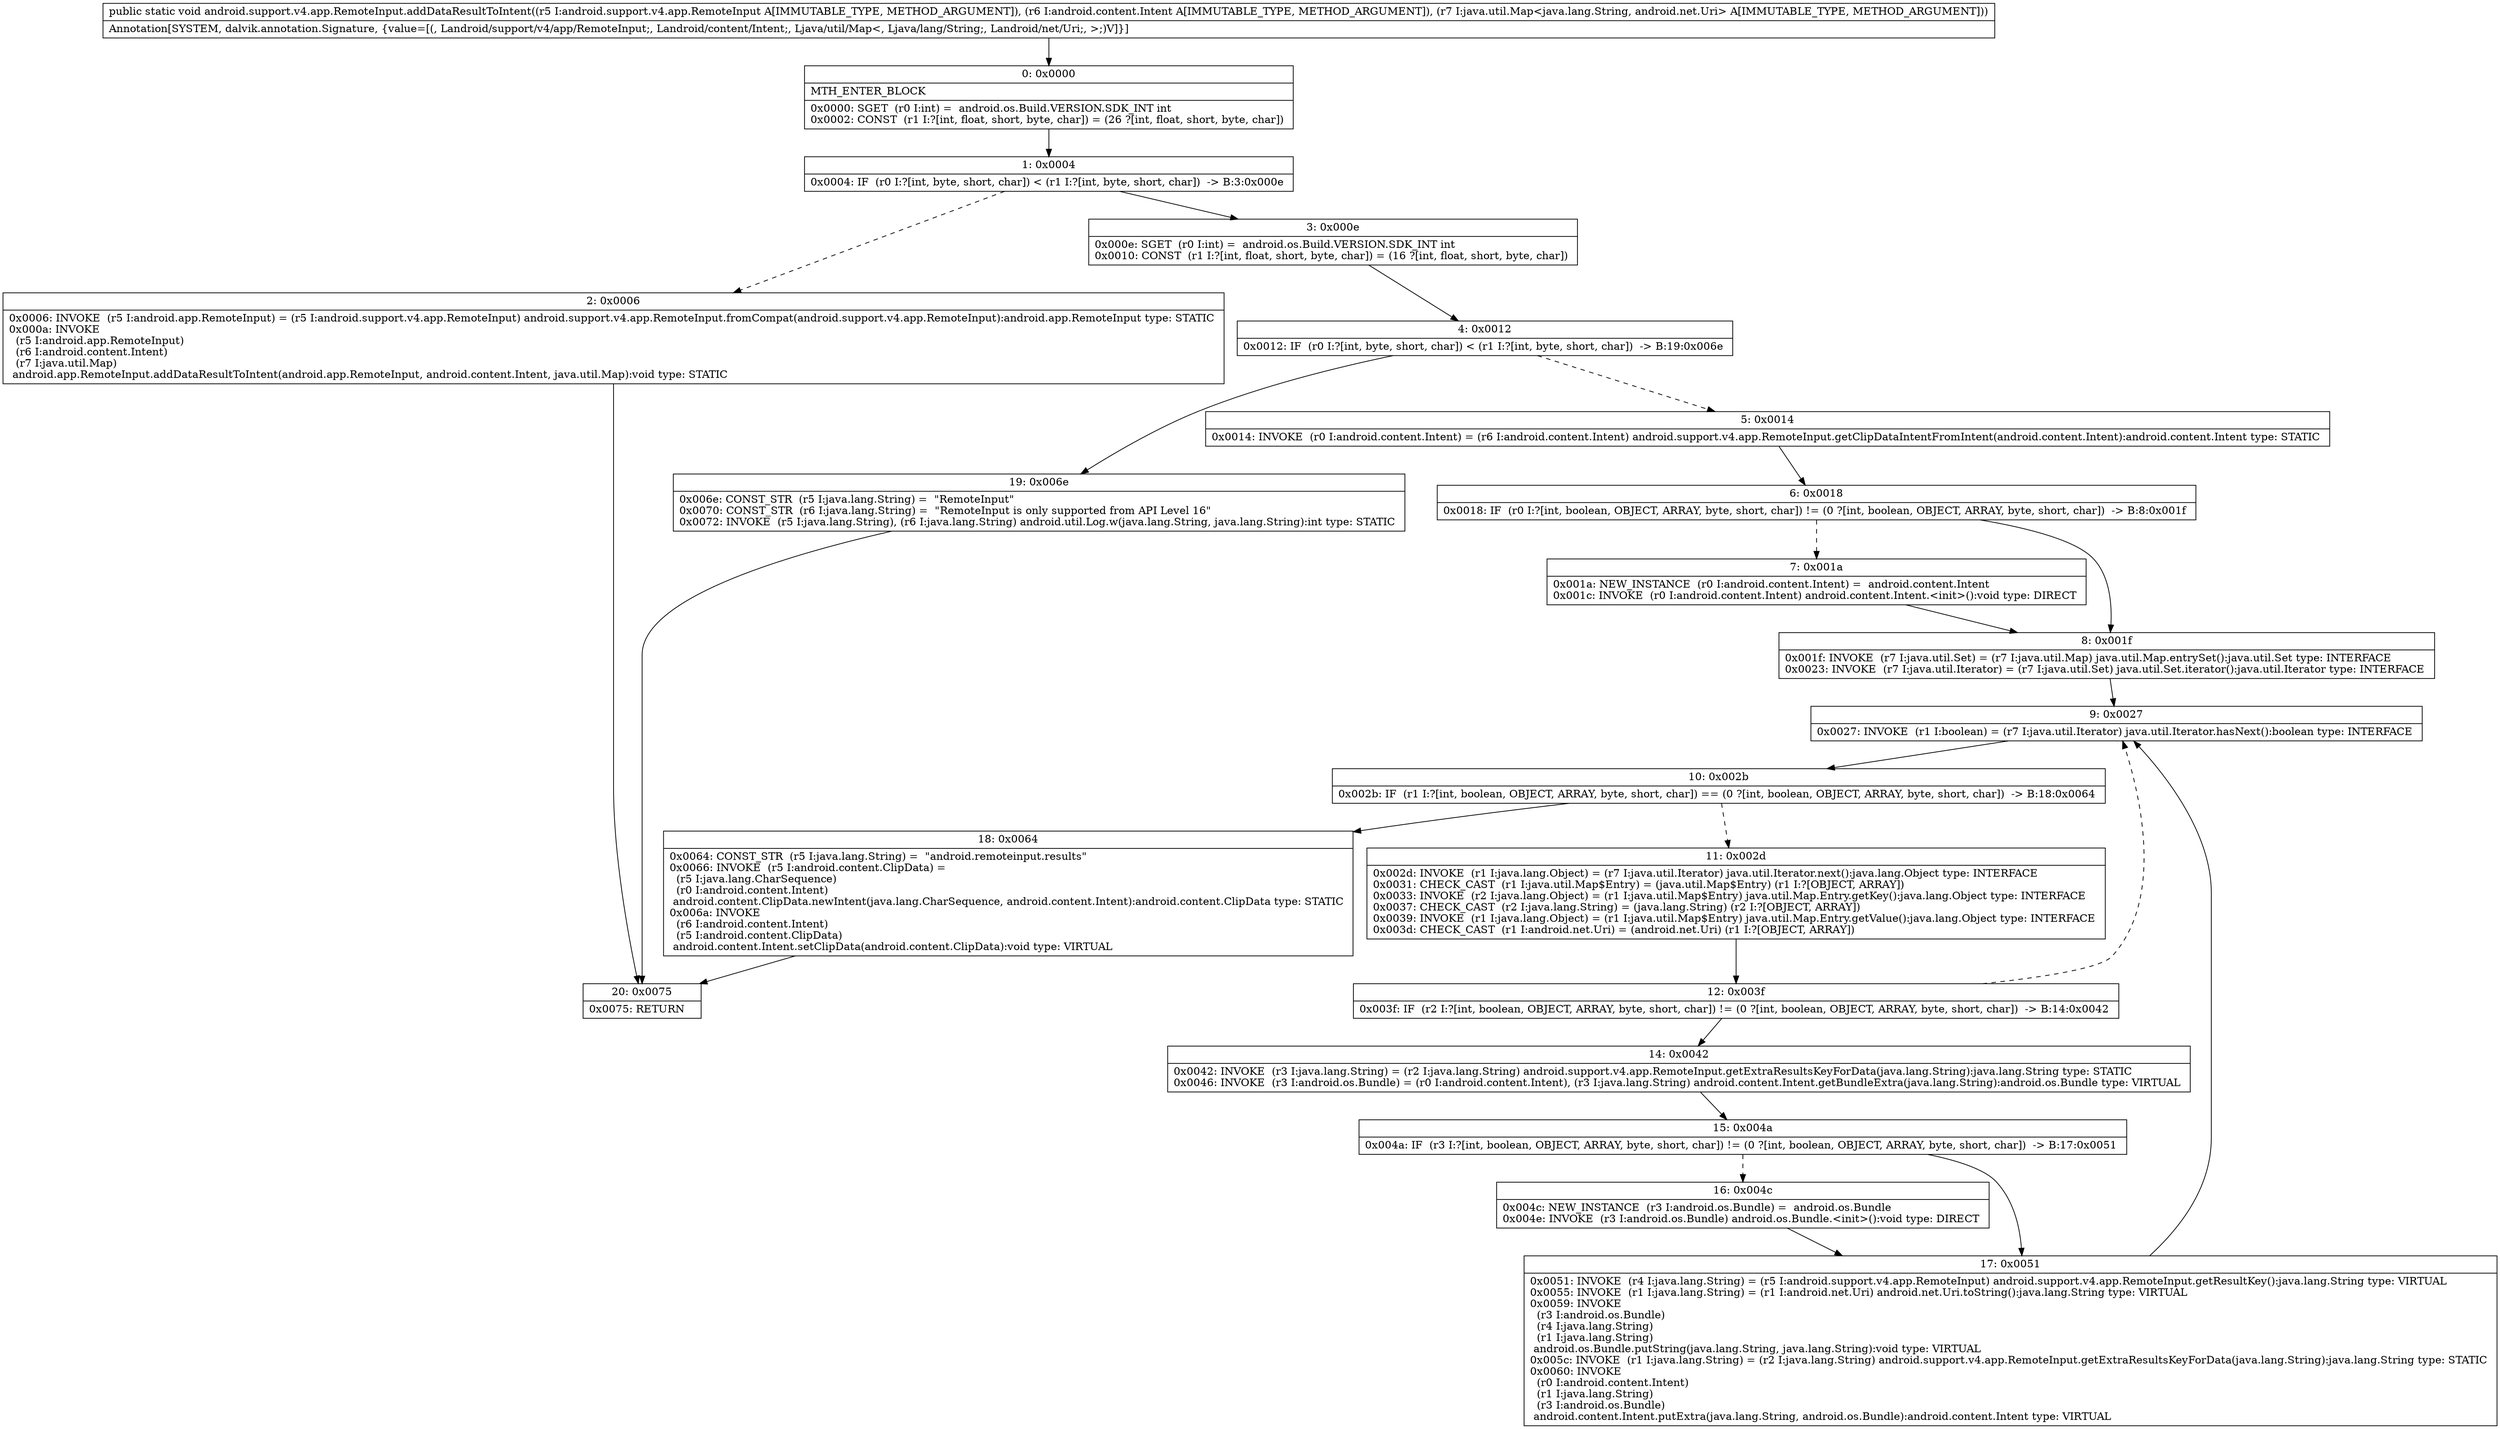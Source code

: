 digraph "CFG forandroid.support.v4.app.RemoteInput.addDataResultToIntent(Landroid\/support\/v4\/app\/RemoteInput;Landroid\/content\/Intent;Ljava\/util\/Map;)V" {
Node_0 [shape=record,label="{0\:\ 0x0000|MTH_ENTER_BLOCK\l|0x0000: SGET  (r0 I:int) =  android.os.Build.VERSION.SDK_INT int \l0x0002: CONST  (r1 I:?[int, float, short, byte, char]) = (26 ?[int, float, short, byte, char]) \l}"];
Node_1 [shape=record,label="{1\:\ 0x0004|0x0004: IF  (r0 I:?[int, byte, short, char]) \< (r1 I:?[int, byte, short, char])  \-\> B:3:0x000e \l}"];
Node_2 [shape=record,label="{2\:\ 0x0006|0x0006: INVOKE  (r5 I:android.app.RemoteInput) = (r5 I:android.support.v4.app.RemoteInput) android.support.v4.app.RemoteInput.fromCompat(android.support.v4.app.RemoteInput):android.app.RemoteInput type: STATIC \l0x000a: INVOKE  \l  (r5 I:android.app.RemoteInput)\l  (r6 I:android.content.Intent)\l  (r7 I:java.util.Map)\l android.app.RemoteInput.addDataResultToIntent(android.app.RemoteInput, android.content.Intent, java.util.Map):void type: STATIC \l}"];
Node_3 [shape=record,label="{3\:\ 0x000e|0x000e: SGET  (r0 I:int) =  android.os.Build.VERSION.SDK_INT int \l0x0010: CONST  (r1 I:?[int, float, short, byte, char]) = (16 ?[int, float, short, byte, char]) \l}"];
Node_4 [shape=record,label="{4\:\ 0x0012|0x0012: IF  (r0 I:?[int, byte, short, char]) \< (r1 I:?[int, byte, short, char])  \-\> B:19:0x006e \l}"];
Node_5 [shape=record,label="{5\:\ 0x0014|0x0014: INVOKE  (r0 I:android.content.Intent) = (r6 I:android.content.Intent) android.support.v4.app.RemoteInput.getClipDataIntentFromIntent(android.content.Intent):android.content.Intent type: STATIC \l}"];
Node_6 [shape=record,label="{6\:\ 0x0018|0x0018: IF  (r0 I:?[int, boolean, OBJECT, ARRAY, byte, short, char]) != (0 ?[int, boolean, OBJECT, ARRAY, byte, short, char])  \-\> B:8:0x001f \l}"];
Node_7 [shape=record,label="{7\:\ 0x001a|0x001a: NEW_INSTANCE  (r0 I:android.content.Intent) =  android.content.Intent \l0x001c: INVOKE  (r0 I:android.content.Intent) android.content.Intent.\<init\>():void type: DIRECT \l}"];
Node_8 [shape=record,label="{8\:\ 0x001f|0x001f: INVOKE  (r7 I:java.util.Set) = (r7 I:java.util.Map) java.util.Map.entrySet():java.util.Set type: INTERFACE \l0x0023: INVOKE  (r7 I:java.util.Iterator) = (r7 I:java.util.Set) java.util.Set.iterator():java.util.Iterator type: INTERFACE \l}"];
Node_9 [shape=record,label="{9\:\ 0x0027|0x0027: INVOKE  (r1 I:boolean) = (r7 I:java.util.Iterator) java.util.Iterator.hasNext():boolean type: INTERFACE \l}"];
Node_10 [shape=record,label="{10\:\ 0x002b|0x002b: IF  (r1 I:?[int, boolean, OBJECT, ARRAY, byte, short, char]) == (0 ?[int, boolean, OBJECT, ARRAY, byte, short, char])  \-\> B:18:0x0064 \l}"];
Node_11 [shape=record,label="{11\:\ 0x002d|0x002d: INVOKE  (r1 I:java.lang.Object) = (r7 I:java.util.Iterator) java.util.Iterator.next():java.lang.Object type: INTERFACE \l0x0031: CHECK_CAST  (r1 I:java.util.Map$Entry) = (java.util.Map$Entry) (r1 I:?[OBJECT, ARRAY]) \l0x0033: INVOKE  (r2 I:java.lang.Object) = (r1 I:java.util.Map$Entry) java.util.Map.Entry.getKey():java.lang.Object type: INTERFACE \l0x0037: CHECK_CAST  (r2 I:java.lang.String) = (java.lang.String) (r2 I:?[OBJECT, ARRAY]) \l0x0039: INVOKE  (r1 I:java.lang.Object) = (r1 I:java.util.Map$Entry) java.util.Map.Entry.getValue():java.lang.Object type: INTERFACE \l0x003d: CHECK_CAST  (r1 I:android.net.Uri) = (android.net.Uri) (r1 I:?[OBJECT, ARRAY]) \l}"];
Node_12 [shape=record,label="{12\:\ 0x003f|0x003f: IF  (r2 I:?[int, boolean, OBJECT, ARRAY, byte, short, char]) != (0 ?[int, boolean, OBJECT, ARRAY, byte, short, char])  \-\> B:14:0x0042 \l}"];
Node_14 [shape=record,label="{14\:\ 0x0042|0x0042: INVOKE  (r3 I:java.lang.String) = (r2 I:java.lang.String) android.support.v4.app.RemoteInput.getExtraResultsKeyForData(java.lang.String):java.lang.String type: STATIC \l0x0046: INVOKE  (r3 I:android.os.Bundle) = (r0 I:android.content.Intent), (r3 I:java.lang.String) android.content.Intent.getBundleExtra(java.lang.String):android.os.Bundle type: VIRTUAL \l}"];
Node_15 [shape=record,label="{15\:\ 0x004a|0x004a: IF  (r3 I:?[int, boolean, OBJECT, ARRAY, byte, short, char]) != (0 ?[int, boolean, OBJECT, ARRAY, byte, short, char])  \-\> B:17:0x0051 \l}"];
Node_16 [shape=record,label="{16\:\ 0x004c|0x004c: NEW_INSTANCE  (r3 I:android.os.Bundle) =  android.os.Bundle \l0x004e: INVOKE  (r3 I:android.os.Bundle) android.os.Bundle.\<init\>():void type: DIRECT \l}"];
Node_17 [shape=record,label="{17\:\ 0x0051|0x0051: INVOKE  (r4 I:java.lang.String) = (r5 I:android.support.v4.app.RemoteInput) android.support.v4.app.RemoteInput.getResultKey():java.lang.String type: VIRTUAL \l0x0055: INVOKE  (r1 I:java.lang.String) = (r1 I:android.net.Uri) android.net.Uri.toString():java.lang.String type: VIRTUAL \l0x0059: INVOKE  \l  (r3 I:android.os.Bundle)\l  (r4 I:java.lang.String)\l  (r1 I:java.lang.String)\l android.os.Bundle.putString(java.lang.String, java.lang.String):void type: VIRTUAL \l0x005c: INVOKE  (r1 I:java.lang.String) = (r2 I:java.lang.String) android.support.v4.app.RemoteInput.getExtraResultsKeyForData(java.lang.String):java.lang.String type: STATIC \l0x0060: INVOKE  \l  (r0 I:android.content.Intent)\l  (r1 I:java.lang.String)\l  (r3 I:android.os.Bundle)\l android.content.Intent.putExtra(java.lang.String, android.os.Bundle):android.content.Intent type: VIRTUAL \l}"];
Node_18 [shape=record,label="{18\:\ 0x0064|0x0064: CONST_STR  (r5 I:java.lang.String) =  \"android.remoteinput.results\" \l0x0066: INVOKE  (r5 I:android.content.ClipData) = \l  (r5 I:java.lang.CharSequence)\l  (r0 I:android.content.Intent)\l android.content.ClipData.newIntent(java.lang.CharSequence, android.content.Intent):android.content.ClipData type: STATIC \l0x006a: INVOKE  \l  (r6 I:android.content.Intent)\l  (r5 I:android.content.ClipData)\l android.content.Intent.setClipData(android.content.ClipData):void type: VIRTUAL \l}"];
Node_19 [shape=record,label="{19\:\ 0x006e|0x006e: CONST_STR  (r5 I:java.lang.String) =  \"RemoteInput\" \l0x0070: CONST_STR  (r6 I:java.lang.String) =  \"RemoteInput is only supported from API Level 16\" \l0x0072: INVOKE  (r5 I:java.lang.String), (r6 I:java.lang.String) android.util.Log.w(java.lang.String, java.lang.String):int type: STATIC \l}"];
Node_20 [shape=record,label="{20\:\ 0x0075|0x0075: RETURN   \l}"];
MethodNode[shape=record,label="{public static void android.support.v4.app.RemoteInput.addDataResultToIntent((r5 I:android.support.v4.app.RemoteInput A[IMMUTABLE_TYPE, METHOD_ARGUMENT]), (r6 I:android.content.Intent A[IMMUTABLE_TYPE, METHOD_ARGUMENT]), (r7 I:java.util.Map\<java.lang.String, android.net.Uri\> A[IMMUTABLE_TYPE, METHOD_ARGUMENT]))  | Annotation[SYSTEM, dalvik.annotation.Signature, \{value=[(, Landroid\/support\/v4\/app\/RemoteInput;, Landroid\/content\/Intent;, Ljava\/util\/Map\<, Ljava\/lang\/String;, Landroid\/net\/Uri;, \>;)V]\}]\l}"];
MethodNode -> Node_0;
Node_0 -> Node_1;
Node_1 -> Node_2[style=dashed];
Node_1 -> Node_3;
Node_2 -> Node_20;
Node_3 -> Node_4;
Node_4 -> Node_5[style=dashed];
Node_4 -> Node_19;
Node_5 -> Node_6;
Node_6 -> Node_7[style=dashed];
Node_6 -> Node_8;
Node_7 -> Node_8;
Node_8 -> Node_9;
Node_9 -> Node_10;
Node_10 -> Node_11[style=dashed];
Node_10 -> Node_18;
Node_11 -> Node_12;
Node_12 -> Node_14;
Node_12 -> Node_9[style=dashed];
Node_14 -> Node_15;
Node_15 -> Node_16[style=dashed];
Node_15 -> Node_17;
Node_16 -> Node_17;
Node_17 -> Node_9;
Node_18 -> Node_20;
Node_19 -> Node_20;
}

